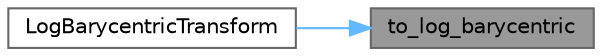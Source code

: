 digraph "to_log_barycentric"
{
 // LATEX_PDF_SIZE
  bgcolor="transparent";
  edge [fontname=Helvetica,fontsize=10,labelfontname=Helvetica,labelfontsize=10];
  node [fontname=Helvetica,fontsize=10,shape=box,height=0.2,width=0.4];
  rankdir="RL";
  Node1 [id="Node000001",label="to_log_barycentric",height=0.2,width=0.4,color="gray40", fillcolor="grey60", style="filled", fontcolor="black",tooltip=" "];
  Node1 -> Node2 [id="edge1_Node000001_Node000002",dir="back",color="steelblue1",style="solid",tooltip=" "];
  Node2 [id="Node000002",label="LogBarycentricTransform",height=0.2,width=0.4,color="grey40", fillcolor="white", style="filled",URL="$transformations_8c.html#a5e8b0b73f135519781c3b75e10172203",tooltip=" "];
}
